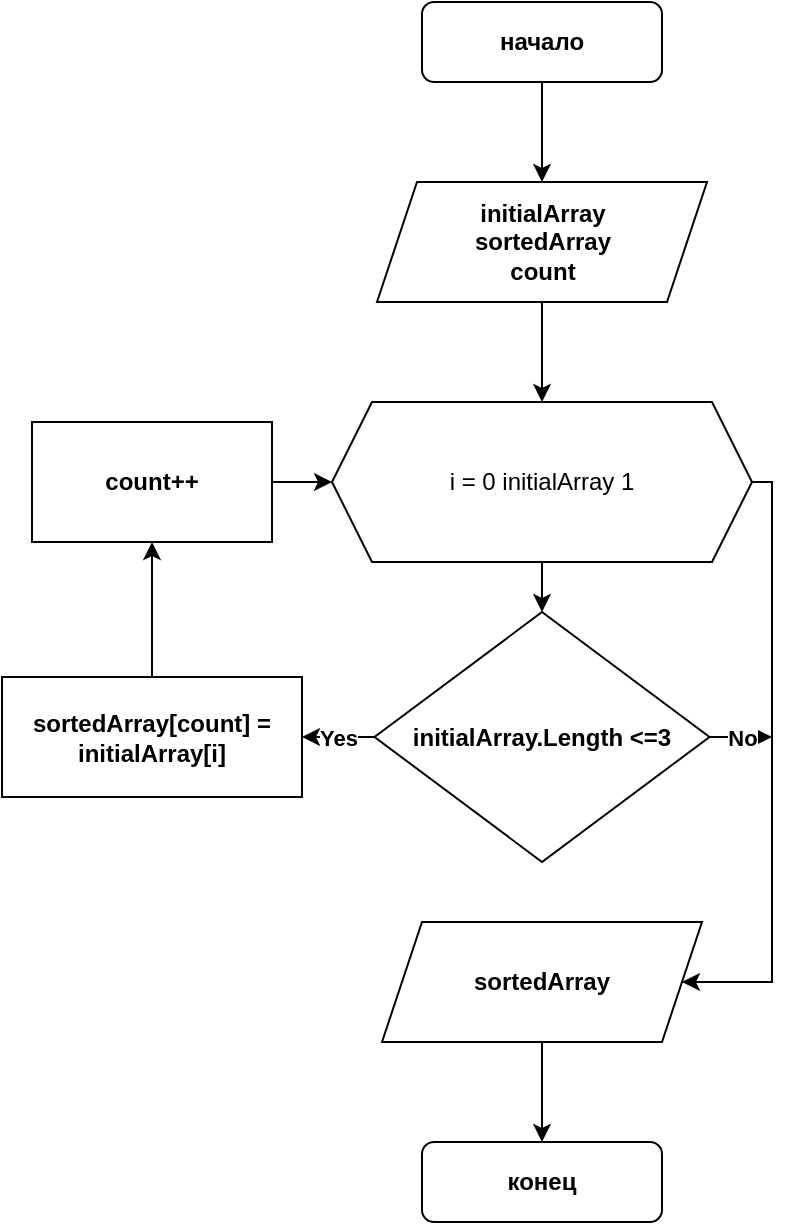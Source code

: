 <mxfile version="20.3.2" type="github"><diagram id="C5RBs43oDa-KdzZeNtuy" name="Page-1"><mxGraphModel dx="462" dy="761" grid="1" gridSize="10" guides="1" tooltips="1" connect="1" arrows="1" fold="1" page="1" pageScale="1" pageWidth="827" pageHeight="1169" math="0" shadow="0"><root><mxCell id="WIyWlLk6GJQsqaUBKTNV-0"/><mxCell id="WIyWlLk6GJQsqaUBKTNV-1" parent="WIyWlLk6GJQsqaUBKTNV-0"/><mxCell id="SkSGxgkeC4ouR81ekKq8-11" style="edgeStyle=orthogonalEdgeStyle;rounded=0;orthogonalLoop=1;jettySize=auto;html=1;exitX=0.5;exitY=1;exitDx=0;exitDy=0;entryX=0.5;entryY=0;entryDx=0;entryDy=0;" parent="WIyWlLk6GJQsqaUBKTNV-1" source="WIyWlLk6GJQsqaUBKTNV-3" target="SkSGxgkeC4ouR81ekKq8-0" edge="1"><mxGeometry relative="1" as="geometry"/></mxCell><mxCell id="WIyWlLk6GJQsqaUBKTNV-3" value="начало" style="rounded=1;whiteSpace=wrap;html=1;fontSize=12;glass=0;strokeWidth=1;shadow=0;fontStyle=1" parent="WIyWlLk6GJQsqaUBKTNV-1" vertex="1"><mxGeometry x="315" y="80" width="120" height="40" as="geometry"/></mxCell><mxCell id="WIyWlLk6GJQsqaUBKTNV-11" value="конец" style="rounded=1;whiteSpace=wrap;html=1;fontSize=12;glass=0;strokeWidth=1;shadow=0;fontStyle=1" parent="WIyWlLk6GJQsqaUBKTNV-1" vertex="1"><mxGeometry x="315" y="650" width="120" height="40" as="geometry"/></mxCell><mxCell id="SkSGxgkeC4ouR81ekKq8-12" style="edgeStyle=orthogonalEdgeStyle;rounded=0;orthogonalLoop=1;jettySize=auto;html=1;exitX=0.5;exitY=1;exitDx=0;exitDy=0;entryX=0.5;entryY=0;entryDx=0;entryDy=0;" parent="WIyWlLk6GJQsqaUBKTNV-1" source="SkSGxgkeC4ouR81ekKq8-0" target="SkSGxgkeC4ouR81ekKq8-4" edge="1"><mxGeometry relative="1" as="geometry"/></mxCell><mxCell id="SkSGxgkeC4ouR81ekKq8-0" value="initialArray&lt;br&gt;sortedArray&lt;br&gt;count" style="shape=parallelogram;perimeter=parallelogramPerimeter;whiteSpace=wrap;html=1;fixedSize=1;fontStyle=1" parent="WIyWlLk6GJQsqaUBKTNV-1" vertex="1"><mxGeometry x="292.5" y="170" width="165" height="60" as="geometry"/></mxCell><mxCell id="SkSGxgkeC4ouR81ekKq8-24" style="edgeStyle=orthogonalEdgeStyle;rounded=0;orthogonalLoop=1;jettySize=auto;html=1;exitX=1;exitY=0.5;exitDx=0;exitDy=0;entryX=0;entryY=0.5;entryDx=0;entryDy=0;" parent="WIyWlLk6GJQsqaUBKTNV-1" source="SkSGxgkeC4ouR81ekKq8-1" target="SkSGxgkeC4ouR81ekKq8-4" edge="1"><mxGeometry relative="1" as="geometry"/></mxCell><mxCell id="SkSGxgkeC4ouR81ekKq8-1" value="&lt;b&gt;count++&lt;/b&gt;" style="rounded=0;whiteSpace=wrap;html=1;" parent="WIyWlLk6GJQsqaUBKTNV-1" vertex="1"><mxGeometry x="120" y="290" width="120" height="60" as="geometry"/></mxCell><mxCell id="SkSGxgkeC4ouR81ekKq8-27" value="Yes" style="edgeStyle=orthogonalEdgeStyle;rounded=0;orthogonalLoop=1;jettySize=auto;html=1;entryX=1;entryY=0.5;entryDx=0;entryDy=0;fontStyle=1" parent="WIyWlLk6GJQsqaUBKTNV-1" source="SkSGxgkeC4ouR81ekKq8-3" target="SkSGxgkeC4ouR81ekKq8-20" edge="1"><mxGeometry relative="1" as="geometry"/></mxCell><mxCell id="SkSGxgkeC4ouR81ekKq8-28" value="No" style="edgeStyle=orthogonalEdgeStyle;rounded=0;orthogonalLoop=1;jettySize=auto;html=1;exitX=1;exitY=0.5;exitDx=0;exitDy=0;fontStyle=1" parent="WIyWlLk6GJQsqaUBKTNV-1" source="SkSGxgkeC4ouR81ekKq8-3" edge="1"><mxGeometry relative="1" as="geometry"><mxPoint x="490" y="448" as="targetPoint"/></mxGeometry></mxCell><mxCell id="SkSGxgkeC4ouR81ekKq8-3" value="initialArray.Length &amp;lt;=3" style="rhombus;whiteSpace=wrap;html=1;fontStyle=1" parent="WIyWlLk6GJQsqaUBKTNV-1" vertex="1"><mxGeometry x="291.25" y="385" width="167.5" height="125" as="geometry"/></mxCell><mxCell id="SkSGxgkeC4ouR81ekKq8-9" style="edgeStyle=orthogonalEdgeStyle;rounded=0;orthogonalLoop=1;jettySize=auto;html=1;exitX=0.5;exitY=1;exitDx=0;exitDy=0;entryX=0.5;entryY=0;entryDx=0;entryDy=0;" parent="WIyWlLk6GJQsqaUBKTNV-1" source="SkSGxgkeC4ouR81ekKq8-4" target="SkSGxgkeC4ouR81ekKq8-3" edge="1"><mxGeometry relative="1" as="geometry"/></mxCell><mxCell id="SkSGxgkeC4ouR81ekKq8-19" style="edgeStyle=orthogonalEdgeStyle;rounded=0;orthogonalLoop=1;jettySize=auto;html=1;exitX=1;exitY=0.5;exitDx=0;exitDy=0;" parent="WIyWlLk6GJQsqaUBKTNV-1" source="SkSGxgkeC4ouR81ekKq8-4" target="SkSGxgkeC4ouR81ekKq8-14" edge="1"><mxGeometry relative="1" as="geometry"><Array as="points"><mxPoint x="490" y="320"/><mxPoint x="490" y="570"/></Array></mxGeometry></mxCell><mxCell id="SkSGxgkeC4ouR81ekKq8-4" value="i = 0 initialArray 1" style="shape=hexagon;perimeter=hexagonPerimeter2;whiteSpace=wrap;html=1;fixedSize=1;" parent="WIyWlLk6GJQsqaUBKTNV-1" vertex="1"><mxGeometry x="270" y="280" width="210" height="80" as="geometry"/></mxCell><mxCell id="SkSGxgkeC4ouR81ekKq8-18" style="edgeStyle=orthogonalEdgeStyle;rounded=0;orthogonalLoop=1;jettySize=auto;html=1;exitX=0.5;exitY=1;exitDx=0;exitDy=0;entryX=0.5;entryY=0;entryDx=0;entryDy=0;" parent="WIyWlLk6GJQsqaUBKTNV-1" source="SkSGxgkeC4ouR81ekKq8-14" target="WIyWlLk6GJQsqaUBKTNV-11" edge="1"><mxGeometry relative="1" as="geometry"/></mxCell><mxCell id="SkSGxgkeC4ouR81ekKq8-14" value="sortedArray" style="shape=parallelogram;perimeter=parallelogramPerimeter;whiteSpace=wrap;html=1;fixedSize=1;fontStyle=1" parent="WIyWlLk6GJQsqaUBKTNV-1" vertex="1"><mxGeometry x="295" y="540" width="160" height="60" as="geometry"/></mxCell><mxCell id="SkSGxgkeC4ouR81ekKq8-25" style="edgeStyle=orthogonalEdgeStyle;rounded=0;orthogonalLoop=1;jettySize=auto;html=1;exitX=0.5;exitY=0;exitDx=0;exitDy=0;entryX=0.5;entryY=1;entryDx=0;entryDy=0;" parent="WIyWlLk6GJQsqaUBKTNV-1" source="SkSGxgkeC4ouR81ekKq8-20" target="SkSGxgkeC4ouR81ekKq8-1" edge="1"><mxGeometry relative="1" as="geometry"/></mxCell><mxCell id="SkSGxgkeC4ouR81ekKq8-20" value="sortedArray[count] =&lt;br&gt;initialArray[i]" style="rounded=0;whiteSpace=wrap;html=1;fontStyle=1" parent="WIyWlLk6GJQsqaUBKTNV-1" vertex="1"><mxGeometry x="105" y="417.5" width="150" height="60" as="geometry"/></mxCell></root></mxGraphModel></diagram></mxfile>